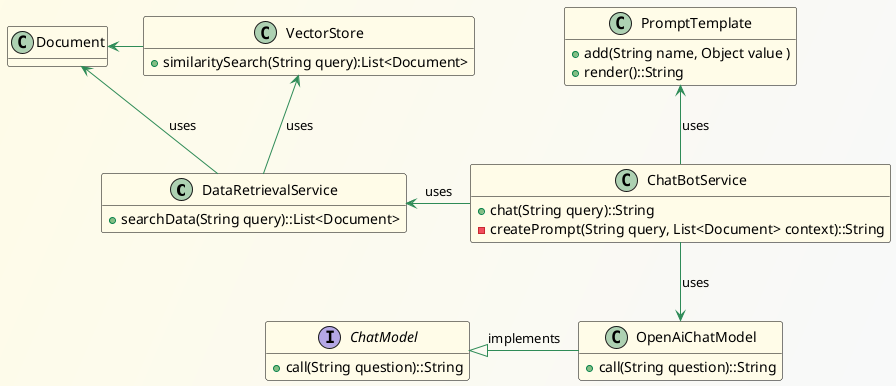 @startuml
'https://plantuml.com/class-diagram
hide empty attributes
skinparam Handwritten false
skinparam ClassBorderColor black
skinparam BackgroundColor #fffce8/#f8f9fa
skinparam class {
 ArrowColor SeaGreen
 BackgroundColor #fffce8
}
class DataRetrievalService {
   +searchData(String query)::List<Document>
}
class VectorStore {
  +similaritySearch(String query):List<Document>
}
interface ChatModel {
  +call(String question)::String
}
class ChatBotService {
  +chat(String query)::String
  -createPrompt(String query, List<Document> context)::String
}
class Document {
}
class PromptTemplate {
  +add(String name, Object value )
  +render()::String
}
class OpenAiChatModel {
  +call(String question)::String
}
DataRetrievalService -up-> VectorStore:uses
DataRetrievalService -up-> Document:uses
ChatBotService -left-> DataRetrievalService:uses
ChatBotService -down-> OpenAiChatModel:uses
ChatBotService -up-> PromptTemplate:uses
OpenAiChatModel -left-|> ChatModel: implements
VectorStore -left-> Document

@enduml